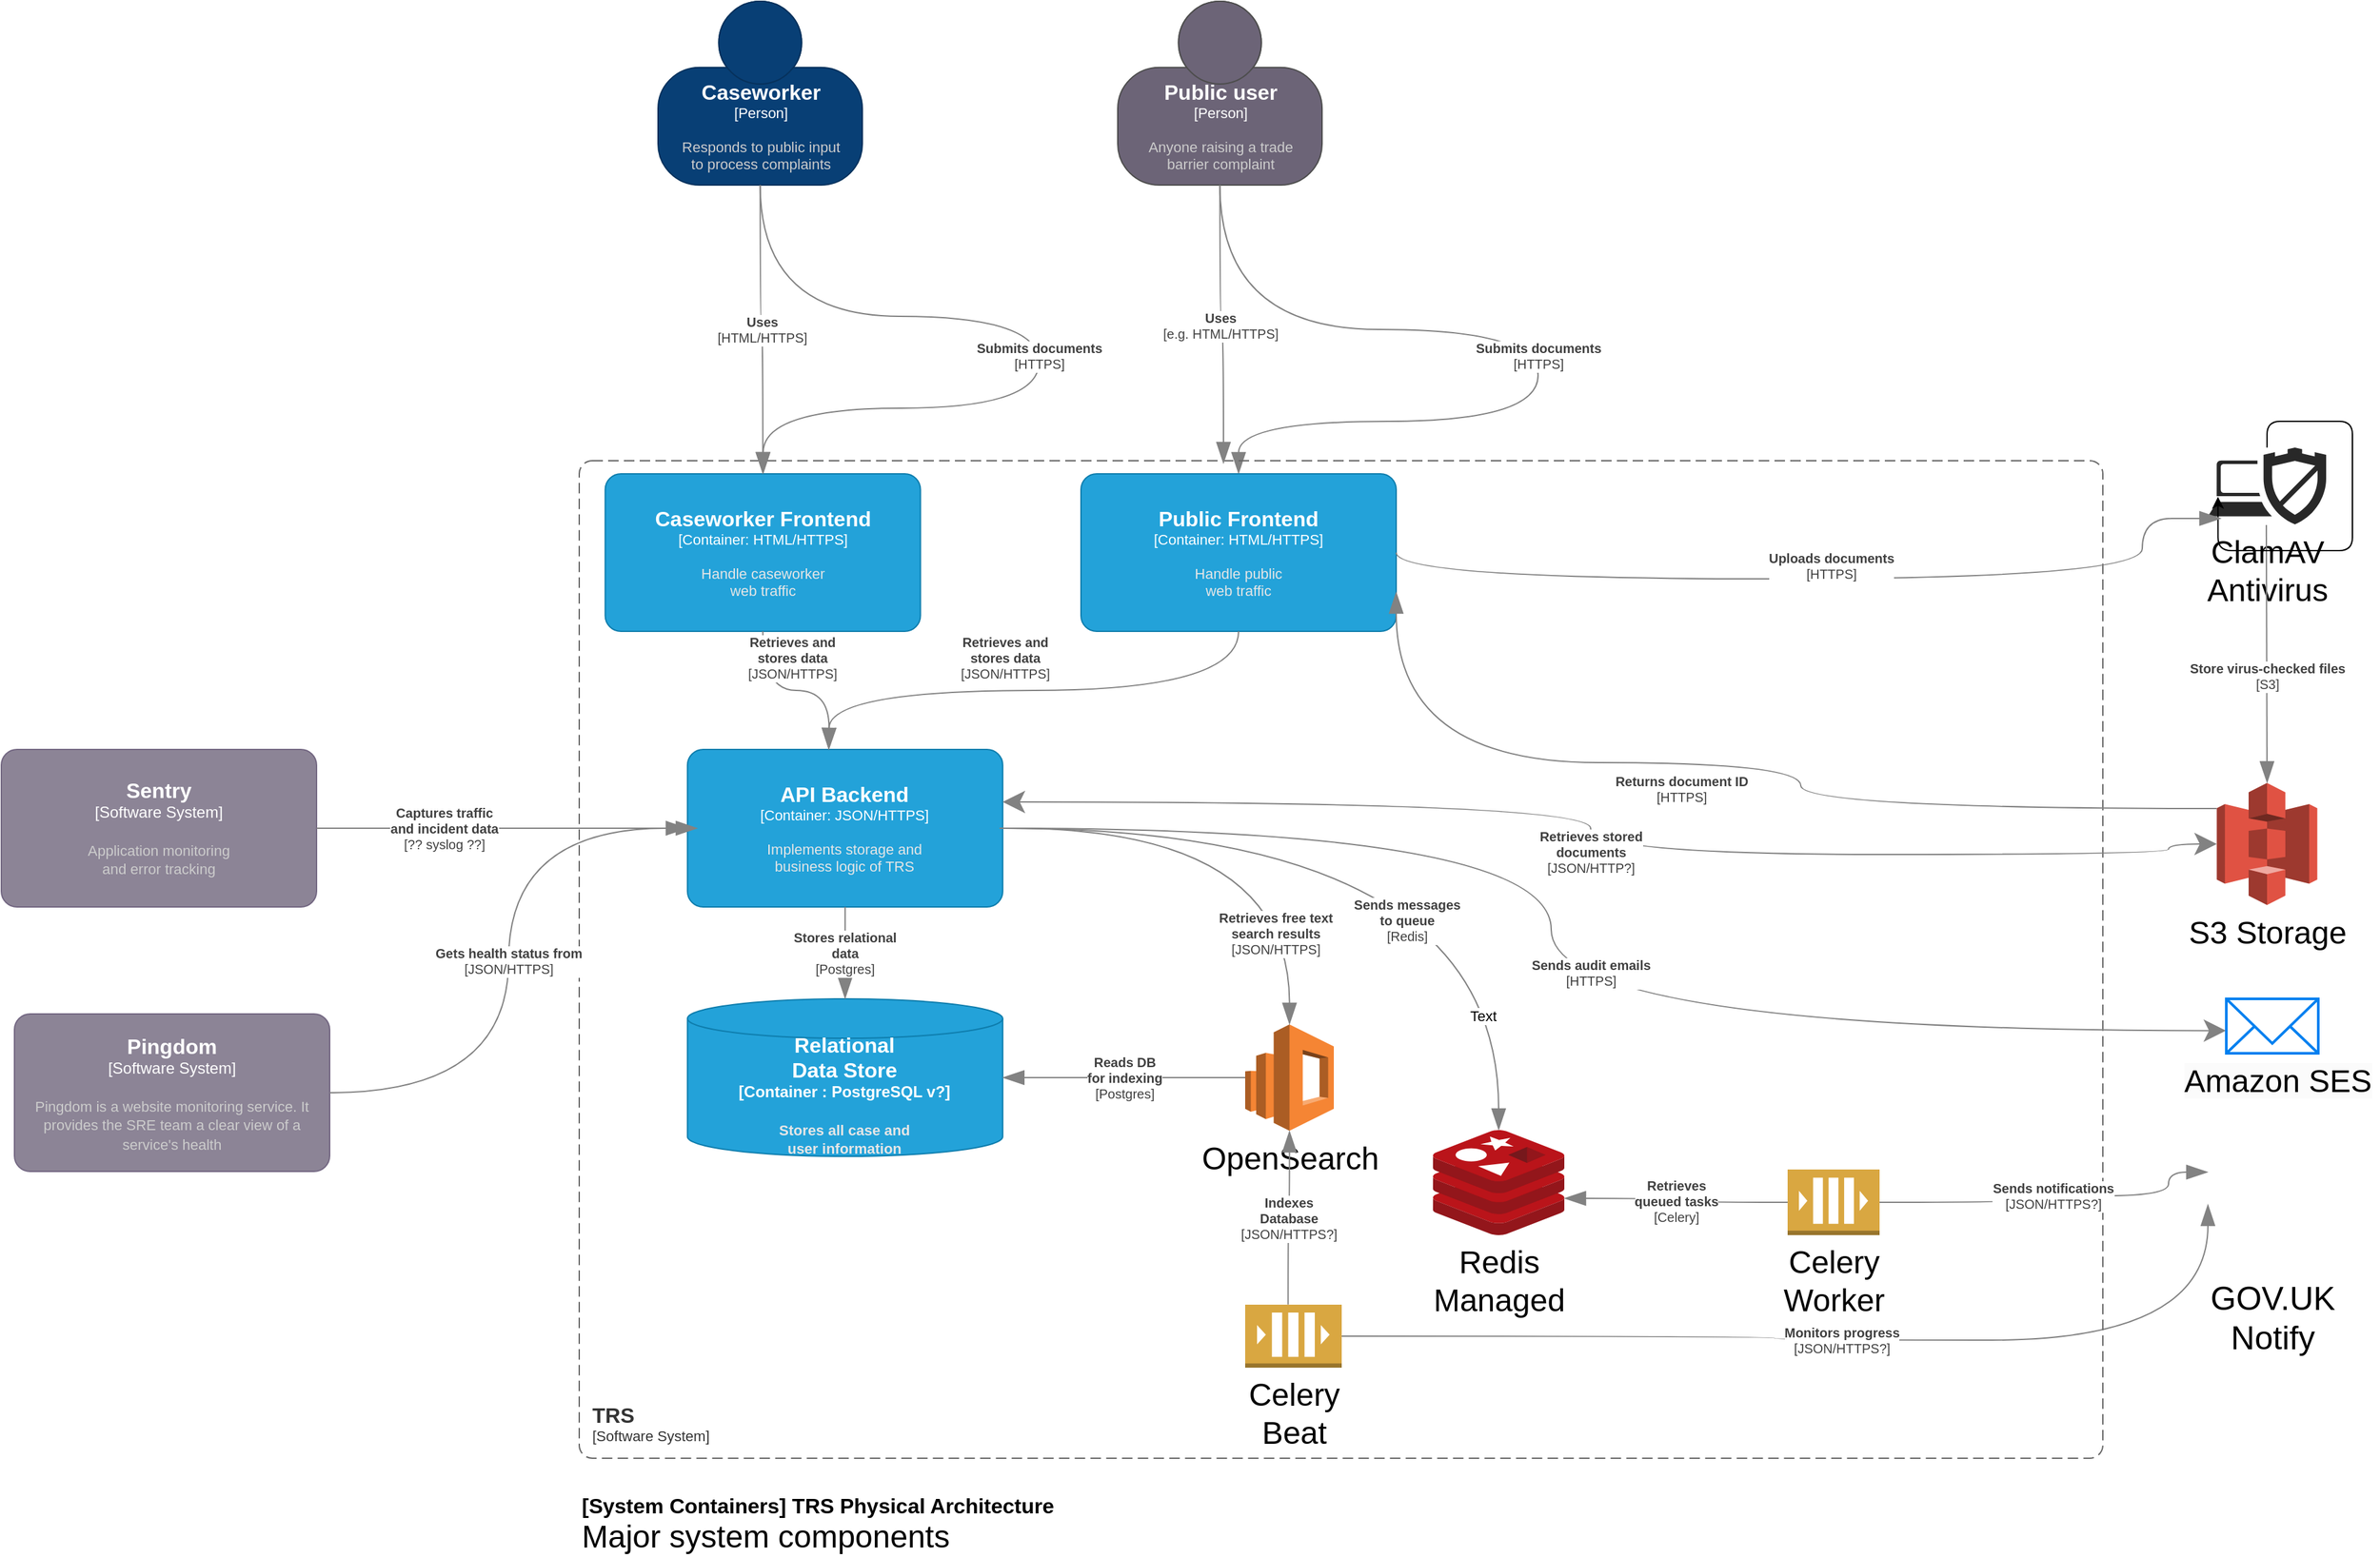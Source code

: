 <mxfile version="21.0.2" type="device" pages="3"><diagram id="QuaUjzdvnkkMHDpm0Zxj" name="Container"><mxGraphModel dx="3221" dy="74" grid="1" gridSize="10" guides="1" tooltips="1" connect="1" arrows="1" fold="1" page="1" pageScale="1" pageWidth="827" pageHeight="1169" math="0" shadow="0"><root><mxCell id="0"/><mxCell id="1" parent="0"/><object placeholders="1" c4Name="Caseworker" c4Type="Person" c4Description="Responds to public input&#10;to process complaints" label="&lt;font style=&quot;font-size: 16px&quot;&gt;&lt;b&gt;%c4Name%&lt;/b&gt;&lt;/font&gt;&lt;div&gt;[%c4Type%]&lt;/div&gt;&lt;br&gt;&lt;div&gt;&lt;font style=&quot;font-size: 11px&quot;&gt;&lt;font color=&quot;#cccccc&quot;&gt;%c4Description%&lt;/font&gt;&lt;/div&gt;" id="-xotb7e0mV0v1WOSMS7X-1"><mxCell style="html=1;fontSize=11;dashed=0;whitespace=wrap;fillColor=#083F75;strokeColor=#06315C;fontColor=#ffffff;shape=mxgraph.c4.person2;align=center;metaEdit=1;points=[[0.5,0,0],[1,0.5,0],[1,0.75,0],[0.75,1,0],[0.5,1,0],[0.25,1,0],[0,0.75,0],[0,0.5,0]];resizable=1;" parent="1" vertex="1"><mxGeometry x="140" y="1200" width="155.56" height="140" as="geometry"/></mxCell></object><object placeholders="1" c4Name="Public user" c4Type="Person" c4Description="Anyone raising a trade&#10;barrier complaint" label="&lt;font style=&quot;font-size: 16px&quot;&gt;&lt;b&gt;%c4Name%&lt;/b&gt;&lt;/font&gt;&lt;div&gt;[%c4Type%]&lt;/div&gt;&lt;br&gt;&lt;div&gt;&lt;font style=&quot;font-size: 11px&quot;&gt;&lt;font color=&quot;#cccccc&quot;&gt;%c4Description%&lt;/font&gt;&lt;/div&gt;" id="-xotb7e0mV0v1WOSMS7X-2"><mxCell style="html=1;fontSize=11;dashed=0;whitespace=wrap;fillColor=#6C6477;strokeColor=#4D4D4D;fontColor=#ffffff;shape=mxgraph.c4.person2;align=center;metaEdit=1;points=[[0.5,0,0],[1,0.5,0],[1,0.75,0],[0.75,1,0],[0.5,1,0],[0.25,1,0],[0,0.75,0],[0,0.5,0]];resizable=1;" parent="1" vertex="1"><mxGeometry x="490" y="1200" width="155.56" height="140" as="geometry"/></mxCell></object><mxCell id="-xotb7e0mV0v1WOSMS7X-3" value="&lt;font style=&quot;font-size: 25px;&quot;&gt;GOV.UK&lt;br&gt;Notify&lt;/font&gt;" style="shape=image;html=1;verticalAlign=top;verticalLabelPosition=bottom;labelBackgroundColor=#ffffff;imageAspect=0;aspect=fixed;image=https://cdn1.iconfinder.com/data/icons/ui-essential-17/32/UI_Essential_Outline_1_essential-app-ui-bell-notification-128.png" parent="1" vertex="1"><mxGeometry x="1320" y="2067.5" width="98" height="98" as="geometry"/></mxCell><object placeholders="1" c4Type="Relationship" c4Technology="JSON/HTTPS?" c4Description="Monitors progress" label="&lt;div style=&quot;text-align: left&quot;&gt;&lt;div style=&quot;text-align: center&quot;&gt;&lt;b&gt;%c4Description%&lt;/b&gt;&lt;/div&gt;&lt;div style=&quot;text-align: center&quot;&gt;[%c4Technology%]&lt;/div&gt;&lt;/div&gt;" id="-xotb7e0mV0v1WOSMS7X-6"><mxCell style="endArrow=blockThin;html=1;fontSize=10;fontColor=#404040;strokeWidth=1;endFill=1;strokeColor=#828282;elbow=vertical;metaEdit=1;endSize=14;startSize=14;jumpStyle=arc;jumpSize=16;edgeStyle=orthogonalEdgeStyle;exitX=1;exitY=0.5;exitDx=0;exitDy=0;exitPerimeter=0;entryX=0;entryY=0.5;entryDx=0;entryDy=0;curved=1;" parent="1" source="-xotb7e0mV0v1WOSMS7X-14" target="-xotb7e0mV0v1WOSMS7X-3" edge="1"><mxGeometry width="240" relative="1" as="geometry"><mxPoint x="-180" y="2076" as="sourcePoint"/><mxPoint x="530" y="2230" as="targetPoint"/><Array as="points"><mxPoint x="990" y="2217"/><mxPoint x="990" y="2220"/><mxPoint x="1320" y="2220"/></Array></mxGeometry></mxCell></object><object placeholders="1" c4Type="Relationship" c4Technology="HTTPS" c4Description="Submits documents" label="&lt;div style=&quot;text-align: left&quot;&gt;&lt;div style=&quot;text-align: center&quot;&gt;&lt;b&gt;%c4Description%&lt;/b&gt;&lt;/div&gt;&lt;div style=&quot;text-align: center&quot;&gt;[%c4Technology%]&lt;/div&gt;&lt;/div&gt;" id="-xotb7e0mV0v1WOSMS7X-7"><mxCell style="endArrow=blockThin;html=1;fontSize=10;fontColor=#404040;strokeWidth=1;endFill=1;strokeColor=#828282;elbow=vertical;metaEdit=1;endSize=14;startSize=14;jumpStyle=arc;jumpSize=16;rounded=0;edgeStyle=orthogonalEdgeStyle;curved=1;exitX=0.5;exitY=1;exitDx=0;exitDy=0;exitPerimeter=0;entryX=0.5;entryY=0;entryDx=0;entryDy=0;entryPerimeter=0;" parent="1" source="-xotb7e0mV0v1WOSMS7X-2" target="-xotb7e0mV0v1WOSMS7X-9" edge="1"><mxGeometry x="0.079" width="240" relative="1" as="geometry"><mxPoint x="579" y="1380" as="sourcePoint"/><mxPoint x="1150.0" y="1540" as="targetPoint"/><Array as="points"><mxPoint x="568" y="1450"/><mxPoint x="810" y="1450"/><mxPoint x="810" y="1520"/><mxPoint x="582" y="1520"/></Array><mxPoint as="offset"/></mxGeometry></mxCell></object><object placeholders="1" c4Type="Relationship" c4Technology="HTTPS" c4Description="Submits documents" label="&lt;div style=&quot;text-align: left&quot;&gt;&lt;div style=&quot;text-align: center&quot;&gt;&lt;b&gt;%c4Description%&lt;/b&gt;&lt;/div&gt;&lt;div style=&quot;text-align: center&quot;&gt;[%c4Technology%]&lt;/div&gt;&lt;/div&gt;" id="-xotb7e0mV0v1WOSMS7X-8"><mxCell style="endArrow=blockThin;html=1;fontSize=10;fontColor=#404040;strokeWidth=1;endFill=1;strokeColor=#828282;elbow=vertical;metaEdit=1;endSize=14;startSize=14;jumpStyle=arc;jumpSize=16;rounded=0;edgeStyle=orthogonalEdgeStyle;curved=1;exitX=0.5;exitY=1;exitDx=0;exitDy=0;exitPerimeter=0;" parent="1" source="-xotb7e0mV0v1WOSMS7X-1" edge="1"><mxGeometry x="0.066" width="240" relative="1" as="geometry"><mxPoint x="289" y="1500" as="sourcePoint"/><mxPoint x="220" y="1560" as="targetPoint"/><Array as="points"><mxPoint x="218" y="1440"/><mxPoint x="430" y="1440"/><mxPoint x="430" y="1510"/><mxPoint x="220" y="1510"/></Array><mxPoint as="offset"/></mxGeometry></mxCell></object><object placeholders="1" c4Name="Public Frontend" c4Type="Container" c4Technology="HTML/HTTPS" c4Description="Handle public&#10;web traffic" label="&lt;font style=&quot;font-size: 16px&quot;&gt;&lt;b&gt;%c4Name%&lt;/b&gt;&lt;/font&gt;&lt;div&gt;[%c4Type%: %c4Technology%]&lt;/div&gt;&lt;br&gt;&lt;div&gt;&lt;font style=&quot;font-size: 11px&quot;&gt;&lt;font color=&quot;#E6E6E6&quot;&gt;%c4Description%&lt;/font&gt;&lt;/div&gt;" id="-xotb7e0mV0v1WOSMS7X-9"><mxCell style="rounded=1;whiteSpace=wrap;html=1;fontSize=11;labelBackgroundColor=none;fillColor=#23A2D9;fontColor=#ffffff;align=center;arcSize=10;strokeColor=#0E7DAD;metaEdit=1;resizable=0;points=[[0.25,0,0],[0.5,0,0],[0.75,0,0],[1,0.25,0],[1,0.5,0],[1,0.75,0],[0.75,1,0],[0.5,1,0],[0.25,1,0],[0,0.75,0],[0,0.5,0],[0,0.25,0]];" parent="1" vertex="1"><mxGeometry x="462" y="1560" width="240" height="120" as="geometry"/></mxCell></object><object placeholders="1" c4Name="Caseworker Frontend" c4Type="Container" c4Technology="HTML/HTTPS" c4Description="Handle caseworker&#10;web traffic" label="&lt;font style=&quot;font-size: 16px&quot;&gt;&lt;b&gt;%c4Name%&lt;/b&gt;&lt;/font&gt;&lt;div&gt;[%c4Type%: %c4Technology%]&lt;/div&gt;&lt;br&gt;&lt;div&gt;&lt;font style=&quot;font-size: 11px&quot;&gt;&lt;font color=&quot;#E6E6E6&quot;&gt;%c4Description%&lt;/font&gt;&lt;/div&gt;" id="-xotb7e0mV0v1WOSMS7X-10"><mxCell style="rounded=1;whiteSpace=wrap;html=1;fontSize=11;labelBackgroundColor=none;fillColor=#23A2D9;fontColor=#ffffff;align=center;arcSize=10;strokeColor=#0E7DAD;metaEdit=1;resizable=0;points=[[0.25,0,0],[0.5,0,0],[0.75,0,0],[1,0.25,0],[1,0.5,0],[1,0.75,0],[0.75,1,0],[0.5,1,0],[0.25,1,0],[0,0.75,0],[0,0.5,0],[0,0.25,0]];" parent="1" vertex="1"><mxGeometry x="99.78" y="1560" width="240" height="120" as="geometry"/></mxCell></object><object placeholders="1" c4Name="API Backend" c4Type="Container" c4Technology="JSON/HTTPS" c4Description="Implements storage and&#10;business logic of TRS" label="&lt;font style=&quot;font-size: 16px&quot;&gt;&lt;b&gt;%c4Name%&lt;/b&gt;&lt;/font&gt;&lt;div&gt;[%c4Type%: %c4Technology%]&lt;/div&gt;&lt;br&gt;&lt;div&gt;&lt;font style=&quot;font-size: 11px&quot;&gt;&lt;font color=&quot;#E6E6E6&quot;&gt;%c4Description%&lt;/font&gt;&lt;/div&gt;" id="-xotb7e0mV0v1WOSMS7X-11"><mxCell style="rounded=1;whiteSpace=wrap;html=1;fontSize=11;labelBackgroundColor=none;fillColor=#23A2D9;fontColor=#ffffff;align=center;arcSize=10;strokeColor=#0E7DAD;metaEdit=1;resizable=0;points=[[0.25,0,0],[0.5,0,0],[0.75,0,0],[1,0.25,0],[1,0.5,0],[1,0.75,0],[0.75,1,0],[0.5,1,0],[0.25,1,0],[0,0.75,0],[0,0.5,0],[0,0.25,0]];" parent="1" vertex="1"><mxGeometry x="162.41" y="1770" width="240" height="120" as="geometry"/></mxCell></object><object placeholders="1" c4Type="Relational&#10;Data Store" c4Container="Container " c4Technology="PostgreSQL v?" c4Description="Stores all case and&#10;user information" label="&lt;font style=&quot;font-size: 16px&quot;&gt;&lt;b&gt;%c4Type%&lt;/font&gt;&lt;div&gt;[%c4Container%:&amp;nbsp;%c4Technology%]&lt;/div&gt;&lt;br&gt;&lt;div&gt;&lt;font style=&quot;font-size: 11px&quot;&gt;&lt;font color=&quot;#E6E6E6&quot;&gt;%c4Description%&lt;/font&gt;&lt;/div&gt;" id="-xotb7e0mV0v1WOSMS7X-12"><mxCell style="shape=cylinder3;size=15;whiteSpace=wrap;html=1;boundedLbl=1;rounded=0;labelBackgroundColor=none;fillColor=#23A2D9;fontSize=12;fontColor=#ffffff;align=center;strokeColor=#0E7DAD;metaEdit=1;points=[[0.5,0,0],[1,0.25,0],[1,0.5,0],[1,0.75,0],[0.5,1,0],[0,0.75,0],[0,0.5,0],[0,0.25,0]];resizable=0;" parent="1" vertex="1"><mxGeometry x="162.41" y="1960" width="240" height="120" as="geometry"/></mxCell></object><object placeholders="1" c4Name="TRS" c4Type="SystemScopeBoundary" c4Application="Software System" label="&lt;font style=&quot;font-size: 16px&quot;&gt;&lt;b&gt;&lt;div style=&quot;text-align: left&quot;&gt;%c4Name%&lt;/div&gt;&lt;/b&gt;&lt;/font&gt;&lt;div style=&quot;text-align: left&quot;&gt;[%c4Application%]&lt;/div&gt;" id="-xotb7e0mV0v1WOSMS7X-13"><mxCell style="rounded=1;fontSize=11;whiteSpace=wrap;html=1;dashed=1;arcSize=20;fillColor=none;strokeColor=#666666;fontColor=#333333;labelBackgroundColor=none;align=left;verticalAlign=bottom;labelBorderColor=none;spacingTop=0;spacing=10;dashPattern=8 4;metaEdit=1;rotatable=0;perimeter=rectanglePerimeter;noLabel=0;labelPadding=0;allowArrows=0;connectable=0;expand=0;recursiveResize=0;editable=1;pointerEvents=0;absoluteArcSize=1;points=[[0.25,0,0],[0.5,0,0],[0.75,0,0],[1,0.25,0],[1,0.5,0],[1,0.75,0],[0.75,1,0],[0.5,1,0],[0.25,1,0],[0,0.75,0],[0,0.5,0],[0,0.25,0]];" parent="1" vertex="1"><mxGeometry x="80" y="1550" width="1160" height="760" as="geometry"/></mxCell></object><mxCell id="-xotb7e0mV0v1WOSMS7X-14" value="Celery&lt;br&gt;Beat" style="outlineConnect=0;dashed=0;verticalLabelPosition=bottom;verticalAlign=top;align=center;html=1;shape=mxgraph.aws3.queue;fillColor=#D9A741;gradientColor=none;fontSize=24;" parent="-xotb7e0mV0v1WOSMS7X-13" vertex="1"><mxGeometry x="507" y="643" width="73.5" height="48" as="geometry"/></mxCell><mxCell id="-xotb7e0mV0v1WOSMS7X-15" value="Celery&lt;br&gt;Worker" style="outlineConnect=0;dashed=0;verticalLabelPosition=bottom;verticalAlign=top;align=center;html=1;shape=mxgraph.aws3.queue;fillColor=#D9A741;gradientColor=none;fontSize=24;" parent="-xotb7e0mV0v1WOSMS7X-13" vertex="1"><mxGeometry x="920" y="540" width="70" height="50" as="geometry"/></mxCell><mxCell id="-xotb7e0mV0v1WOSMS7X-4" value="&lt;font style=&quot;font-size: 24px;&quot;&gt;Redis&lt;br&gt;Managed&lt;/font&gt;" style="sketch=0;aspect=fixed;html=1;points=[];align=center;image;fontSize=12;image=img/lib/mscae/Cache_Redis_Product.svg;" parent="-xotb7e0mV0v1WOSMS7X-13" vertex="1"><mxGeometry x="650" y="510" width="100" height="80" as="geometry"/></mxCell><object placeholders="1" c4Type="Relationship" c4Technology="Celery" c4Description="Retrieves&#10;queued tasks" label="&lt;div style=&quot;text-align: left&quot;&gt;&lt;div style=&quot;text-align: center&quot;&gt;&lt;b&gt;%c4Description%&lt;/b&gt;&lt;/div&gt;&lt;div style=&quot;text-align: center&quot;&gt;[%c4Technology%]&lt;/div&gt;&lt;/div&gt;" id="-xotb7e0mV0v1WOSMS7X-34"><mxCell style="endArrow=blockThin;html=1;fontSize=10;fontColor=#404040;strokeWidth=1;endFill=1;strokeColor=#828282;elbow=vertical;metaEdit=1;endSize=14;startSize=14;jumpStyle=arc;jumpSize=16;edgeStyle=orthogonalEdgeStyle;exitX=0;exitY=0.5;exitDx=0;exitDy=0;exitPerimeter=0;entryX=1;entryY=0.65;entryDx=0;entryDy=0;entryPerimeter=0;horizontal=1;curved=1;" parent="-xotb7e0mV0v1WOSMS7X-13" source="-xotb7e0mV0v1WOSMS7X-15" target="-xotb7e0mV0v1WOSMS7X-4" edge="1"><mxGeometry width="240" relative="1" as="geometry"><mxPoint x="-294.5" y="330" as="sourcePoint"/><mxPoint x="-534.5" y="330" as="targetPoint"/></mxGeometry></mxCell></object><mxCell id="-xotb7e0mV0v1WOSMS7X-5" value="OpenSearch" style="outlineConnect=0;dashed=0;verticalLabelPosition=bottom;verticalAlign=top;align=center;html=1;shape=mxgraph.aws3.elasticsearch_service;fillColor=#F58534;gradientColor=none;fontSize=24;" parent="-xotb7e0mV0v1WOSMS7X-13" vertex="1"><mxGeometry x="507" y="429.5" width="67.5" height="81" as="geometry"/></mxCell><object placeholders="1" c4Type="Relationship" c4Technology="JSON/HTTPS?" c4Description="Indexes&#10;Database" label="&lt;div style=&quot;text-align: left&quot;&gt;&lt;div style=&quot;text-align: center&quot;&gt;&lt;b&gt;%c4Description%&lt;/b&gt;&lt;/div&gt;&lt;div style=&quot;text-align: center&quot;&gt;[%c4Technology%]&lt;/div&gt;&lt;/div&gt;" id="-xotb7e0mV0v1WOSMS7X-31"><mxCell style="endArrow=blockThin;html=1;fontSize=10;fontColor=#404040;strokeWidth=1;endFill=1;strokeColor=#828282;elbow=vertical;metaEdit=1;endSize=14;startSize=14;jumpStyle=arc;jumpSize=16;rounded=0;edgeStyle=orthogonalEdgeStyle;curved=1;exitX=0.445;exitY=-0.002;exitDx=0;exitDy=0;exitPerimeter=0;" parent="-xotb7e0mV0v1WOSMS7X-13" source="-xotb7e0mV0v1WOSMS7X-14" target="-xotb7e0mV0v1WOSMS7X-5" edge="1"><mxGeometry width="240" relative="1" as="geometry"><mxPoint x="340.5" y="420" as="sourcePoint"/><mxPoint x="580.5" y="420" as="targetPoint"/></mxGeometry></mxCell></object><object placeholders="1" c4Type="Relationship" c4Technology="JSON/HTTPS" c4Description="Retrieves free text&#10;search results" label="&lt;div style=&quot;text-align: left&quot;&gt;&lt;div style=&quot;text-align: center&quot;&gt;&lt;b&gt;%c4Description%&lt;/b&gt;&lt;/div&gt;&lt;div style=&quot;text-align: center&quot;&gt;[%c4Technology%]&lt;/div&gt;&lt;/div&gt;" id="fyu_GWmCLmGN-SClUr97-1"><mxCell style="endArrow=blockThin;html=1;fontSize=10;fontColor=#404040;strokeWidth=1;endFill=1;strokeColor=#828282;elbow=vertical;metaEdit=1;endSize=14;startSize=14;jumpStyle=arc;jumpSize=16;rounded=0;edgeStyle=orthogonalEdgeStyle;curved=1;entryX=0.5;entryY=0;entryDx=0;entryDy=0;entryPerimeter=0;" parent="-xotb7e0mV0v1WOSMS7X-13" target="-xotb7e0mV0v1WOSMS7X-5" edge="1"><mxGeometry x="0.614" y="-11" width="240" relative="1" as="geometry"><mxPoint x="330" y="280" as="sourcePoint"/><mxPoint x="560" y="340" as="targetPoint"/><mxPoint as="offset"/></mxGeometry></mxCell></object><object placeholders="1" c4Type="Relationship" c4Technology="HTTPS" c4Description="Sends audit emails" label="&lt;div style=&quot;text-align: left&quot;&gt;&lt;div style=&quot;text-align: center&quot;&gt;&lt;b&gt;%c4Description%&lt;/b&gt;&lt;/div&gt;&lt;div style=&quot;text-align: center&quot;&gt;[%c4Technology%]&lt;/div&gt;&lt;/div&gt;" id="B__elyEHwFDM89ZLigaz-11"><mxCell style="endArrow=classic;html=1;fontSize=10;fontColor=#404040;strokeWidth=1;endFill=1;strokeColor=#828282;elbow=vertical;metaEdit=1;endSize=14;startSize=14;jumpStyle=arc;jumpSize=16;edgeStyle=orthogonalEdgeStyle;curved=1;startArrow=none;startFill=0;entryX=-0.003;entryY=0.584;entryDx=0;entryDy=0;entryPerimeter=0;" parent="-xotb7e0mV0v1WOSMS7X-13" target="B__elyEHwFDM89ZLigaz-9" edge="1"><mxGeometry x="-0.026" y="30" width="240" relative="1" as="geometry"><mxPoint x="320" y="280" as="sourcePoint"/><mxPoint x="1245" y="312" as="targetPoint"/><Array as="points"><mxPoint x="740" y="280"/><mxPoint x="740" y="434"/></Array><mxPoint as="offset"/></mxGeometry></mxCell></object><object placeholders="1" c4Type="Relationship" c4Technology="e.g. HTML/HTTPS" c4Description="Uses" label="&lt;div style=&quot;text-align: left&quot;&gt;&lt;div style=&quot;text-align: center&quot;&gt;&lt;b&gt;%c4Description%&lt;/b&gt;&lt;/div&gt;&lt;div style=&quot;text-align: center&quot;&gt;[%c4Technology%]&lt;/div&gt;&lt;/div&gt;" id="-xotb7e0mV0v1WOSMS7X-16"><mxCell style="endArrow=blockThin;html=1;fontSize=10;fontColor=#404040;strokeWidth=1;endFill=1;strokeColor=#828282;elbow=vertical;metaEdit=1;endSize=14;startSize=14;jumpStyle=arc;jumpSize=16;rounded=0;edgeStyle=orthogonalEdgeStyle;curved=1;entryX=0.452;entryY=-0.065;entryDx=0;entryDy=0;entryPerimeter=0;exitX=0.5;exitY=1;exitDx=0;exitDy=0;exitPerimeter=0;" parent="1" source="-xotb7e0mV0v1WOSMS7X-2" target="-xotb7e0mV0v1WOSMS7X-9" edge="1"><mxGeometry x="-0.004" width="240" relative="1" as="geometry"><mxPoint x="280" y="1350" as="sourcePoint"/><mxPoint x="170" y="1780" as="targetPoint"/><mxPoint as="offset"/></mxGeometry></mxCell></object><mxCell id="-xotb7e0mV0v1WOSMS7X-17" value="&lt;font style=&quot;font-size: 24px;&quot;&gt;ClamAV&lt;br&gt;Antivirus&lt;/font&gt;" style="verticalLabelPosition=bottom;sketch=0;html=1;fillColor=#282828;strokeColor=none;verticalAlign=top;pointerEvents=1;align=center;shape=mxgraph.cisco_safe.security_icons.antivirus;" parent="1" vertex="1"><mxGeometry x="1320" y="1540" width="90" height="58.5" as="geometry"/></mxCell><mxCell id="-xotb7e0mV0v1WOSMS7X-18" value="&lt;font style=&quot;font-size: 24px;&quot;&gt;S3 Storage&lt;/font&gt;" style="outlineConnect=0;dashed=0;verticalLabelPosition=bottom;verticalAlign=top;align=center;html=1;shape=mxgraph.aws3.s3;fillColor=#E05243;gradientColor=none;" parent="1" vertex="1"><mxGeometry x="1326.75" y="1795.5" width="76.5" height="93" as="geometry"/></mxCell><object placeholders="1" c4Type="Relationship" c4Technology="S3" c4Description="Store virus-checked files" label="&lt;div style=&quot;text-align: left&quot;&gt;&lt;div style=&quot;text-align: center&quot;&gt;&lt;b&gt;%c4Description%&lt;/b&gt;&lt;/div&gt;&lt;div style=&quot;text-align: center&quot;&gt;[%c4Technology%]&lt;/div&gt;&lt;/div&gt;" id="-xotb7e0mV0v1WOSMS7X-23"><mxCell style="endArrow=blockThin;html=1;fontSize=10;fontColor=#404040;strokeWidth=1;endFill=1;strokeColor=#828282;elbow=vertical;metaEdit=1;endSize=14;startSize=14;jumpStyle=arc;jumpSize=16;rounded=0;edgeStyle=orthogonalEdgeStyle;exitX=0.494;exitY=1.008;exitDx=0;exitDy=0;exitPerimeter=0;" parent="1" source="-xotb7e0mV0v1WOSMS7X-17" target="-xotb7e0mV0v1WOSMS7X-18" edge="1"><mxGeometry x="0.177" width="240" relative="1" as="geometry"><mxPoint x="1040" y="2038.5" as="sourcePoint"/><mxPoint x="960" y="2024.5" as="targetPoint"/><mxPoint as="offset"/></mxGeometry></mxCell></object><object placeholders="1" c4Type="Relationship" c4Technology="JSON/HTTP?" c4Description="Retrieves stored&#10;documents" label="&lt;div style=&quot;text-align: left&quot;&gt;&lt;div style=&quot;text-align: center&quot;&gt;&lt;b&gt;%c4Description%&lt;/b&gt;&lt;/div&gt;&lt;div style=&quot;text-align: center&quot;&gt;[%c4Technology%]&lt;/div&gt;&lt;/div&gt;" id="-xotb7e0mV0v1WOSMS7X-24"><mxCell style="endArrow=classic;html=1;fontSize=10;fontColor=#404040;strokeWidth=1;endFill=1;strokeColor=#828282;elbow=vertical;metaEdit=1;endSize=14;startSize=14;jumpStyle=arc;jumpSize=16;edgeStyle=orthogonalEdgeStyle;curved=1;startArrow=classic;startFill=1;" parent="1" source="-xotb7e0mV0v1WOSMS7X-11" target="-xotb7e0mV0v1WOSMS7X-18" edge="1"><mxGeometry width="240" relative="1" as="geometry"><mxPoint x="680" y="1790" as="sourcePoint"/><mxPoint x="1290" y="1850" as="targetPoint"/><Array as="points"><mxPoint x="850" y="1810"/><mxPoint x="850" y="1850"/><mxPoint x="1290" y="1850"/><mxPoint x="1290" y="1842"/></Array></mxGeometry></mxCell></object><object placeholders="1" c4Type="Relationship" c4Technology="Postgres" c4Description="Stores relational&#10;data" label="&lt;div style=&quot;text-align: left&quot;&gt;&lt;div style=&quot;text-align: center&quot;&gt;&lt;b&gt;%c4Description%&lt;/b&gt;&lt;/div&gt;&lt;div style=&quot;text-align: center&quot;&gt;[%c4Technology%]&lt;/div&gt;&lt;/div&gt;" id="-xotb7e0mV0v1WOSMS7X-25"><mxCell style="endArrow=blockThin;html=1;fontSize=10;fontColor=#404040;strokeWidth=1;endFill=1;strokeColor=#828282;elbow=vertical;metaEdit=1;endSize=14;startSize=14;jumpStyle=arc;jumpSize=16;rounded=0;edgeStyle=orthogonalEdgeStyle;exitX=0.5;exitY=1;exitDx=0;exitDy=0;exitPerimeter=0;entryX=0.5;entryY=0;entryDx=0;entryDy=0;entryPerimeter=0;" parent="1" source="-xotb7e0mV0v1WOSMS7X-11" target="-xotb7e0mV0v1WOSMS7X-12" edge="1"><mxGeometry width="240" relative="1" as="geometry"><mxPoint x="140" y="1930" as="sourcePoint"/><mxPoint x="380" y="1930" as="targetPoint"/></mxGeometry></mxCell></object><object placeholders="1" c4Type="Relationship" c4Technology="JSON/HTTPS" c4Description="Retrieves and&#10;stores data" label="&lt;div style=&quot;text-align: left&quot;&gt;&lt;div style=&quot;text-align: center&quot;&gt;&lt;b&gt;%c4Description%&lt;/b&gt;&lt;/div&gt;&lt;div style=&quot;text-align: center&quot;&gt;[%c4Technology%]&lt;/div&gt;&lt;/div&gt;" id="-xotb7e0mV0v1WOSMS7X-26"><mxCell style="endArrow=blockThin;html=1;fontSize=10;fontColor=#404040;strokeWidth=1;endFill=1;strokeColor=#828282;elbow=vertical;metaEdit=1;endSize=14;startSize=14;jumpStyle=arc;jumpSize=16;edgeStyle=orthogonalEdgeStyle;exitX=0.5;exitY=1;exitDx=0;exitDy=0;exitPerimeter=0;curved=1;" parent="1" source="-xotb7e0mV0v1WOSMS7X-10" edge="1"><mxGeometry x="-0.049" y="25" width="240" relative="1" as="geometry"><mxPoint x="80" y="1720" as="sourcePoint"/><mxPoint x="270" y="1770" as="targetPoint"/><mxPoint as="offset"/></mxGeometry></mxCell></object><object placeholders="1" c4Type="Relationship" c4Technology="JSON/HTTPS" c4Description="Retrieves and&#10;stores data" label="&lt;div style=&quot;text-align: left&quot;&gt;&lt;div style=&quot;text-align: center&quot;&gt;&lt;b&gt;%c4Description%&lt;/b&gt;&lt;/div&gt;&lt;div style=&quot;text-align: center&quot;&gt;[%c4Technology%]&lt;/div&gt;&lt;/div&gt;" id="-xotb7e0mV0v1WOSMS7X-27"><mxCell style="endArrow=blockThin;html=1;fontSize=10;fontColor=#404040;strokeWidth=1;endFill=1;strokeColor=#828282;elbow=vertical;metaEdit=1;endSize=14;startSize=14;jumpStyle=arc;jumpSize=16;edgeStyle=orthogonalEdgeStyle;curved=1;exitX=0.5;exitY=1;exitDx=0;exitDy=0;exitPerimeter=0;" parent="1" source="-xotb7e0mV0v1WOSMS7X-9" edge="1"><mxGeometry x="0.114" y="-25" width="240" relative="1" as="geometry"><mxPoint x="510" y="1720" as="sourcePoint"/><mxPoint x="270" y="1770" as="targetPoint"/><mxPoint as="offset"/></mxGeometry></mxCell></object><object placeholders="1" c4Type="Relationship" c4Technology="Redis" c4Description="Sends messages&#10;to queue" label="&lt;div style=&quot;text-align: left&quot;&gt;&lt;div style=&quot;text-align: center&quot;&gt;&lt;b&gt;%c4Description%&lt;/b&gt;&lt;/div&gt;&lt;div style=&quot;text-align: center&quot;&gt;[%c4Technology%]&lt;/div&gt;&lt;/div&gt;" id="-xotb7e0mV0v1WOSMS7X-28"><mxCell style="endArrow=blockThin;html=1;fontSize=10;fontColor=#404040;strokeWidth=1;endFill=1;strokeColor=#828282;elbow=vertical;metaEdit=1;endSize=14;startSize=14;jumpStyle=arc;jumpSize=16;rounded=0;edgeStyle=orthogonalEdgeStyle;curved=1;exitX=1;exitY=0.5;exitDx=0;exitDy=0;exitPerimeter=0;" parent="1" source="-xotb7e0mV0v1WOSMS7X-11" target="-xotb7e0mV0v1WOSMS7X-4" edge="1"><mxGeometry x="0.473" y="-70" width="240" relative="1" as="geometry"><mxPoint x="153.41" y="1830" as="sourcePoint"/><mxPoint x="6" y="1960" as="targetPoint"/><mxPoint as="offset"/></mxGeometry></mxCell></object><mxCell id="U6QGMJX-pdv9H7kl_mhe-8" value="Text" style="edgeLabel;html=1;align=center;verticalAlign=middle;resizable=0;points=[];" parent="-xotb7e0mV0v1WOSMS7X-28" vertex="1" connectable="0"><mxGeometry x="0.714" y="-12" relative="1" as="geometry"><mxPoint as="offset"/></mxGeometry></mxCell><object placeholders="1" c4Type="Relationship" c4Technology="JSON/HTTPS?" c4Description="Sends notifications" label="&lt;div style=&quot;text-align: left&quot;&gt;&lt;div style=&quot;text-align: center&quot;&gt;&lt;b&gt;%c4Description%&lt;/b&gt;&lt;/div&gt;&lt;div style=&quot;text-align: center&quot;&gt;[%c4Technology%]&lt;/div&gt;&lt;/div&gt;" id="-xotb7e0mV0v1WOSMS7X-29"><mxCell style="endArrow=blockThin;html=1;fontSize=10;fontColor=#404040;strokeWidth=1;endFill=1;strokeColor=#828282;elbow=vertical;metaEdit=1;endSize=14;startSize=14;jumpStyle=arc;jumpSize=16;edgeStyle=orthogonalEdgeStyle;exitX=1;exitY=0.5;exitDx=0;exitDy=0;exitPerimeter=0;curved=1;entryX=0;entryY=0.25;entryDx=0;entryDy=0;" parent="1" source="-xotb7e0mV0v1WOSMS7X-15" target="-xotb7e0mV0v1WOSMS7X-3" edge="1"><mxGeometry x="-0.001" width="240" relative="1" as="geometry"><mxPoint x="260" y="2230" as="sourcePoint"/><mxPoint x="1320" y="2060" as="targetPoint"/><Array as="points"><mxPoint x="1195" y="2115"/><mxPoint x="1195" y="2110"/><mxPoint x="1290" y="2110"/><mxPoint x="1290" y="2092"/></Array><mxPoint as="offset"/></mxGeometry></mxCell></object><object placeholders="1" c4Type="Relationship" c4Technology="Postgres" c4Description="Reads DB&#10;for indexing" label="&lt;div style=&quot;text-align: left&quot;&gt;&lt;div style=&quot;text-align: center&quot;&gt;&lt;b&gt;%c4Description%&lt;/b&gt;&lt;/div&gt;&lt;div style=&quot;text-align: center&quot;&gt;[%c4Technology%]&lt;/div&gt;&lt;/div&gt;" id="-xotb7e0mV0v1WOSMS7X-30"><mxCell style="endArrow=blockThin;html=1;fontSize=10;fontColor=#404040;strokeWidth=1;endFill=1;strokeColor=#828282;elbow=vertical;metaEdit=1;endSize=14;startSize=14;jumpStyle=arc;jumpSize=16;rounded=0;edgeStyle=orthogonalEdgeStyle;curved=1;entryX=1;entryY=0.5;entryDx=0;entryDy=0;entryPerimeter=0;exitX=0;exitY=0.5;exitDx=0;exitDy=0;exitPerimeter=0;" parent="1" source="-xotb7e0mV0v1WOSMS7X-5" target="-xotb7e0mV0v1WOSMS7X-12" edge="1"><mxGeometry width="240" relative="1" as="geometry"><mxPoint x="590" y="1940" as="sourcePoint"/><mxPoint x="390" y="2120" as="targetPoint"/></mxGeometry></mxCell></object><mxCell id="-xotb7e0mV0v1WOSMS7X-32" style="edgeStyle=orthogonalEdgeStyle;rounded=1;orthogonalLoop=1;jettySize=auto;html=1;entryX=0.085;entryY=0.641;entryDx=0;entryDy=0;entryPerimeter=0;fontSize=24;" parent="1" source="-xotb7e0mV0v1WOSMS7X-17" target="-xotb7e0mV0v1WOSMS7X-17" edge="1"><mxGeometry relative="1" as="geometry"/></mxCell><object placeholders="1" c4Type="Relationship" c4Technology="HTML/HTTPS" c4Description="Uses" label="&lt;div style=&quot;text-align: left&quot;&gt;&lt;div style=&quot;text-align: center&quot;&gt;&lt;b&gt;%c4Description%&lt;/b&gt;&lt;/div&gt;&lt;div style=&quot;text-align: center&quot;&gt;[%c4Technology%]&lt;/div&gt;&lt;/div&gt;" id="-xotb7e0mV0v1WOSMS7X-33"><mxCell style="endArrow=blockThin;html=1;fontSize=10;fontColor=#404040;strokeWidth=1;endFill=1;strokeColor=#828282;elbow=vertical;metaEdit=1;endSize=14;startSize=14;jumpStyle=arc;jumpSize=16;edgeStyle=orthogonalEdgeStyle;entryX=0.5;entryY=0;entryDx=0;entryDy=0;entryPerimeter=0;exitX=0.5;exitY=1;exitDx=0;exitDy=0;exitPerimeter=0;curved=1;" parent="1" source="-xotb7e0mV0v1WOSMS7X-1" target="-xotb7e0mV0v1WOSMS7X-10" edge="1"><mxGeometry width="240" relative="1" as="geometry"><mxPoint x="100" y="1430" as="sourcePoint"/><mxPoint x="221.78" y="1540" as="targetPoint"/><mxPoint as="offset"/></mxGeometry></mxCell></object><object placeholders="1" c4Name="[System Containers] TRS Physical Architecture" c4Type="ContainerScopeBoundary" c4Description="Major system components" label="&lt;font style=&quot;font-size: 16px&quot;&gt;&lt;b&gt;&lt;div style=&quot;text-align: left&quot;&gt;%c4Name%&lt;/div&gt;&lt;/b&gt;&lt;/font&gt;&lt;div style=&quot;text-align: left&quot;&gt;%c4Description%&lt;/div&gt;" id="-xotb7e0mV0v1WOSMS7X-35"><mxCell style="text;html=1;strokeColor=none;fillColor=none;align=left;verticalAlign=top;whiteSpace=wrap;rounded=0;metaEdit=1;allowArrows=0;resizable=1;rotatable=0;connectable=0;recursiveResize=0;expand=0;pointerEvents=0;points=[[0.25,0,0],[0.5,0,0],[0.75,0,0],[1,0.25,0],[1,0.5,0],[1,0.75,0],[0.75,1,0],[0.5,1,0],[0.25,1,0],[0,0.75,0],[0,0.5,0],[0,0.25,0]];fontSize=24;" parent="1" vertex="1"><mxGeometry x="80" y="2330" width="440" height="40" as="geometry"/></mxCell></object><object placeholders="1" c4Name="Pingdom" c4Type="Software System" c4Description="Pingdom is a website monitoring service. It provides the SRE team a clear view of a service's health" label="&lt;font style=&quot;font-size: 16px&quot;&gt;&lt;b&gt;%c4Name%&lt;/b&gt;&lt;/font&gt;&lt;div&gt;[%c4Type%]&lt;/div&gt;&lt;br&gt;&lt;div&gt;&lt;font style=&quot;font-size: 11px&quot;&gt;&lt;font color=&quot;#cccccc&quot;&gt;%c4Description%&lt;/font&gt;&lt;/div&gt;" id="U6QGMJX-pdv9H7kl_mhe-10"><mxCell style="rounded=1;whiteSpace=wrap;html=1;labelBackgroundColor=none;fillColor=#8C8496;fontColor=#ffffff;align=center;arcSize=10;strokeColor=#736782;metaEdit=1;resizable=1;points=[[0.25,0,0],[0.5,0,0],[0.75,0,0],[1,0.25,0],[1,0.5,0],[1,0.75,0],[0.75,1,0],[0.5,1,0],[0.25,1,0],[0,0.75,0],[0,0.5,0],[0,0.25,0]];" parent="1" vertex="1"><mxGeometry x="-350" y="1971.5" width="240" height="120" as="geometry"/></mxCell></object><object placeholders="1" c4Type="Relationship" c4Technology="JSON/HTTPS" c4Description="Gets health status from" label="&lt;div style=&quot;text-align: left&quot;&gt;&lt;div style=&quot;text-align: center&quot;&gt;&lt;b&gt;%c4Description%&lt;/b&gt;&lt;/div&gt;&lt;div style=&quot;text-align: center&quot;&gt;[%c4Technology%]&lt;/div&gt;&lt;/div&gt;" id="U6QGMJX-pdv9H7kl_mhe-11"><mxCell style="endArrow=blockThin;html=1;fontSize=10;fontColor=#404040;strokeWidth=1;endFill=1;strokeColor=#828282;elbow=vertical;metaEdit=1;endSize=14;startSize=14;jumpStyle=arc;jumpSize=16;edgeStyle=orthogonalEdgeStyle;curved=1;exitX=1;exitY=0.5;exitDx=0;exitDy=0;exitPerimeter=0;entryX=0;entryY=0.5;entryDx=0;entryDy=0;entryPerimeter=0;" parent="1" source="U6QGMJX-pdv9H7kl_mhe-10" target="-xotb7e0mV0v1WOSMS7X-11" edge="1"><mxGeometry width="240" relative="1" as="geometry"><mxPoint x="-858" y="1632" as="sourcePoint"/><mxPoint x="-101" y="1860" as="targetPoint"/></mxGeometry></mxCell></object><object placeholders="1" c4Name="Sentry" c4Type="Software System" c4Description="Application monitoring&#10;and error tracking" label="&lt;font style=&quot;font-size: 16px&quot;&gt;&lt;b&gt;%c4Name%&lt;/b&gt;&lt;/font&gt;&lt;div&gt;[%c4Type%]&lt;/div&gt;&lt;br&gt;&lt;div&gt;&lt;font style=&quot;font-size: 11px&quot;&gt;&lt;font color=&quot;#cccccc&quot;&gt;%c4Description%&lt;/font&gt;&lt;/div&gt;" id="U6QGMJX-pdv9H7kl_mhe-12"><mxCell style="rounded=1;whiteSpace=wrap;html=1;labelBackgroundColor=none;fillColor=#8C8496;fontColor=#ffffff;align=center;arcSize=10;strokeColor=#736782;metaEdit=1;resizable=1;points=[[0.25,0,0],[0.5,0,0],[0.75,0,0],[1,0.25,0],[1,0.5,0],[1,0.75,0],[0.75,1,0],[0.5,1,0],[0.25,1,0],[0,0.75,0],[0,0.5,0],[0,0.25,0]];" parent="1" vertex="1"><mxGeometry x="-360" y="1770" width="240" height="120" as="geometry"/></mxCell></object><object placeholders="1" c4Type="Relationship" c4Technology="?? syslog ??" c4Description="Captures traffic&#10;and incident data" label="&lt;div style=&quot;text-align: left&quot;&gt;&lt;div style=&quot;text-align: center&quot;&gt;&lt;b&gt;%c4Description%&lt;/b&gt;&lt;/div&gt;&lt;div style=&quot;text-align: center&quot;&gt;[%c4Technology%]&lt;/div&gt;&lt;/div&gt;" id="U6QGMJX-pdv9H7kl_mhe-13"><mxCell style="endArrow=blockThin;html=1;fontSize=10;fontColor=#404040;strokeWidth=1;endFill=1;strokeColor=#828282;elbow=vertical;metaEdit=1;endSize=14;startSize=14;jumpStyle=arc;jumpSize=16;edgeStyle=orthogonalEdgeStyle;curved=1;exitX=1;exitY=0.5;exitDx=0;exitDy=0;exitPerimeter=0;" parent="1" source="U6QGMJX-pdv9H7kl_mhe-12" edge="1"><mxGeometry x="-0.333" width="240" relative="1" as="geometry"><mxPoint x="-868" y="1652" as="sourcePoint"/><mxPoint x="170" y="1830" as="targetPoint"/><mxPoint as="offset"/></mxGeometry></mxCell></object><object placeholders="1" c4Type="Relationship" c4Technology="HTTPS" c4Description="Uploads documents" label="&lt;div style=&quot;text-align: left&quot;&gt;&lt;div style=&quot;text-align: center&quot;&gt;&lt;b&gt;%c4Description%&lt;/b&gt;&lt;/div&gt;&lt;div style=&quot;text-align: center&quot;&gt;[%c4Technology%]&lt;/div&gt;&lt;/div&gt;" id="B__elyEHwFDM89ZLigaz-7"><mxCell style="endArrow=blockThin;html=1;fontSize=10;fontColor=#404040;strokeWidth=1;endFill=1;strokeColor=#828282;elbow=vertical;metaEdit=1;endSize=14;startSize=14;jumpStyle=arc;jumpSize=16;rounded=0;edgeStyle=orthogonalEdgeStyle;curved=1;exitX=1;exitY=0.5;exitDx=0;exitDy=0;exitPerimeter=0;" parent="1" source="-xotb7e0mV0v1WOSMS7X-9" edge="1"><mxGeometry x="0.011" y="10" width="240" relative="1" as="geometry"><mxPoint x="1020" y="1700" as="sourcePoint"/><mxPoint x="1330" y="1594" as="targetPoint"/><Array as="points"><mxPoint x="702" y="1640"/><mxPoint x="1270" y="1640"/><mxPoint x="1270" y="1594"/><mxPoint x="1315" y="1594"/></Array><mxPoint as="offset"/></mxGeometry></mxCell></object><object placeholders="1" c4Type="Relationship" c4Technology="HTTPS" c4Description="Returns document ID" label="&lt;div style=&quot;text-align: left&quot;&gt;&lt;div style=&quot;text-align: center&quot;&gt;&lt;b&gt;%c4Description%&lt;/b&gt;&lt;/div&gt;&lt;div style=&quot;text-align: center&quot;&gt;[%c4Technology%]&lt;/div&gt;&lt;/div&gt;" id="B__elyEHwFDM89ZLigaz-8"><mxCell style="endArrow=blockThin;html=1;fontSize=10;fontColor=#404040;strokeWidth=1;endFill=1;strokeColor=#828282;elbow=vertical;metaEdit=1;endSize=14;startSize=14;jumpStyle=arc;jumpSize=16;rounded=0;edgeStyle=orthogonalEdgeStyle;curved=1;entryX=1;entryY=0.75;entryDx=0;entryDy=0;entryPerimeter=0;exitX=0;exitY=0.21;exitDx=0;exitDy=0;exitPerimeter=0;" parent="1" source="-xotb7e0mV0v1WOSMS7X-18" target="-xotb7e0mV0v1WOSMS7X-9" edge="1"><mxGeometry x="0.122" y="20" width="240" relative="1" as="geometry"><mxPoint x="690" y="1700" as="sourcePoint"/><mxPoint x="1315" y="1764" as="targetPoint"/><Array as="points"><mxPoint x="1010" y="1815"/><mxPoint x="1010" y="1780"/><mxPoint x="702" y="1780"/></Array><mxPoint as="offset"/></mxGeometry></mxCell></object><mxCell id="B__elyEHwFDM89ZLigaz-9" value="" style="html=1;verticalLabelPosition=bottom;align=center;labelBackgroundColor=#ffffff;verticalAlign=top;strokeWidth=2;strokeColor=#0080F0;shadow=0;dashed=0;shape=mxgraph.ios7.icons.mail;" parent="1" vertex="1"><mxGeometry x="1334" y="1960" width="70" height="41.5" as="geometry"/></mxCell><mxCell id="B__elyEHwFDM89ZLigaz-10" value="&lt;span style=&quot;color: rgb(0, 0, 0); font-family: Helvetica; font-size: 24px; font-style: normal; font-variant-ligatures: normal; font-variant-caps: normal; font-weight: 400; letter-spacing: normal; orphans: 2; text-align: center; text-indent: 0px; text-transform: none; widows: 2; word-spacing: 0px; -webkit-text-stroke-width: 0px; background-color: rgb(251, 251, 251); text-decoration-thickness: initial; text-decoration-style: initial; text-decoration-color: initial; float: none; display: inline !important;&quot;&gt;Amazon SES&lt;/span&gt;" style="text;whiteSpace=wrap;html=1;" parent="1" vertex="1"><mxGeometry x="1300" y="2001.5" width="150" height="50" as="geometry"/></mxCell></root></mxGraphModel></diagram><diagram id="fyUUEr3ISpw4vq9QRarz" name="Page-2"><mxGraphModel dx="3563" dy="416" grid="1" gridSize="10" guides="1" tooltips="1" connect="1" arrows="1" fold="1" page="1" pageScale="1" pageWidth="1169" pageHeight="827" math="0" shadow="0"><root><mxCell id="0"/><mxCell id="1" parent="0"/><object placeholders="1" c4Name="Public Web&#10;Application" c4Type="Container" c4Technology="HTML/HTTPS" c4Description="Handle public&#10;web traffic" label="&lt;font style=&quot;font-size: 16px&quot;&gt;&lt;b&gt;%c4Name%&lt;/b&gt;&lt;/font&gt;&lt;div&gt;[%c4Type%: %c4Technology%]&lt;/div&gt;&lt;br&gt;&lt;div&gt;&lt;font style=&quot;font-size: 11px&quot;&gt;&lt;font color=&quot;#E6E6E6&quot;&gt;%c4Description%&lt;/font&gt;&lt;/div&gt;" id="poyKm40fwpa0wfyV0fnE-2"><mxCell style="rounded=1;whiteSpace=wrap;html=1;fontSize=11;labelBackgroundColor=none;fillColor=#23A2D9;fontColor=#ffffff;align=center;arcSize=10;strokeColor=#0E7DAD;metaEdit=1;resizable=1;points=[[0.25,0,0],[0.5,0,0],[0.75,0,0],[1,0.25,0],[1,0.5,0],[1,0.75,0],[0.75,1,0],[0.5,1,0],[0.25,1,0],[0,0.75,0],[0,0.5,0],[0,0.25,0]];" parent="1" vertex="1"><mxGeometry x="450" y="1390" width="240" height="120" as="geometry"/></mxCell></object><object placeholders="1" c4Name="Caseworker Web&#10;Application" c4Type="Container" c4Technology="HTML/HTTPS" c4Description="Handle caseworker&#10;web traffic" label="&lt;font style=&quot;font-size: 16px&quot;&gt;&lt;b&gt;%c4Name%&lt;/b&gt;&lt;/font&gt;&lt;div&gt;[%c4Type%: %c4Technology%]&lt;/div&gt;&lt;br&gt;&lt;div&gt;&lt;font style=&quot;font-size: 11px&quot;&gt;&lt;font color=&quot;#E6E6E6&quot;&gt;%c4Description%&lt;/font&gt;&lt;/div&gt;" id="poyKm40fwpa0wfyV0fnE-3"><mxCell style="rounded=1;whiteSpace=wrap;html=1;fontSize=11;labelBackgroundColor=none;fillColor=#23A2D9;fontColor=#ffffff;align=center;arcSize=10;strokeColor=#0E7DAD;metaEdit=1;resizable=1;points=[[0.25,0,0],[0.5,0,0],[0.75,0,0],[1,0.25,0],[1,0.5,0],[1,0.75,0],[0.75,1,0],[0.5,1,0],[0.25,1,0],[0,0.75,0],[0,0.5,0],[0,0.25,0]];" parent="1" vertex="1"><mxGeometry x="-70.0" y="1390" width="240" height="120" as="geometry"/></mxCell></object><object placeholders="1" c4Type="Relational&#10;Data Store" c4Container="Container " c4Technology="PostgreSQL v?" c4Description="Stores all case and&#10;user information" label="&lt;font style=&quot;font-size: 16px&quot;&gt;&lt;b&gt;%c4Type%&lt;/font&gt;&lt;div&gt;[%c4Container%:&amp;nbsp;%c4Technology%]&lt;/div&gt;&lt;br&gt;&lt;div&gt;&lt;font style=&quot;font-size: 11px&quot;&gt;&lt;font color=&quot;#E6E6E6&quot;&gt;%c4Description%&lt;/font&gt;&lt;/div&gt;" id="poyKm40fwpa0wfyV0fnE-5"><mxCell style="shape=cylinder3;size=15;whiteSpace=wrap;html=1;boundedLbl=1;rounded=0;labelBackgroundColor=none;fillColor=#23A2D9;fontSize=12;fontColor=#ffffff;align=center;strokeColor=#0E7DAD;metaEdit=1;points=[[0.5,0,0],[1,0.25,0],[1,0.5,0],[1,0.75,0],[0.5,1,0],[0,0.75,0],[0,0.5,0],[0,0.25,0]];resizable=0;" parent="1" vertex="1"><mxGeometry x="410.0" y="2340" width="240" height="120" as="geometry"/></mxCell></object><mxCell id="poyKm40fwpa0wfyV0fnE-7" value="&lt;font style=&quot;font-size: 24px;&quot;&gt;Redis&lt;br&gt;Managed&lt;/font&gt;" style="sketch=0;aspect=fixed;html=1;points=[];align=center;image;fontSize=12;image=img/lib/mscae/Cache_Redis_Product.svg;" parent="1" vertex="1"><mxGeometry x="850" y="2240" width="100" height="80" as="geometry"/></mxCell><mxCell id="poyKm40fwpa0wfyV0fnE-8" value="&lt;font style=&quot;font-size: 24px;&quot;&gt;S3 Storage&lt;/font&gt;" style="outlineConnect=0;dashed=0;verticalLabelPosition=bottom;verticalAlign=top;align=center;html=1;shape=mxgraph.aws3.s3;fillColor=#E05243;gradientColor=none;" parent="1" vertex="1"><mxGeometry x="990" y="1583.5" width="76.5" height="93" as="geometry"/></mxCell><object placeholders="1" c4Type="Relationship" c4Technology="JSON/HTTP?" c4Description="Retrieves stored&#10;documents" label="&lt;div style=&quot;text-align: left&quot;&gt;&lt;div style=&quot;text-align: center&quot;&gt;&lt;b&gt;%c4Description%&lt;/b&gt;&lt;/div&gt;&lt;div style=&quot;text-align: center&quot;&gt;[%c4Technology%]&lt;/div&gt;&lt;/div&gt;" id="poyKm40fwpa0wfyV0fnE-9"><mxCell style="endArrow=blockThin;html=1;fontSize=10;fontColor=#404040;strokeWidth=1;endFill=1;strokeColor=#828282;elbow=vertical;metaEdit=1;endSize=14;startSize=14;jumpStyle=arc;jumpSize=16;edgeStyle=orthogonalEdgeStyle;entryX=0;entryY=0.5;entryDx=0;entryDy=0;entryPerimeter=0;curved=1;" parent="1" target="poyKm40fwpa0wfyV0fnE-8" edge="1"><mxGeometry width="240" relative="1" as="geometry"><mxPoint x="630" y="1630" as="sourcePoint"/><mxPoint x="1230" y="2083.12" as="targetPoint"/></mxGeometry></mxCell></object><object placeholders="1" c4Type="Relationship" c4Technology="Postgres" c4Description="Stores relational&#10;data" label="&lt;div style=&quot;text-align: left&quot;&gt;&lt;div style=&quot;text-align: center&quot;&gt;&lt;b&gt;%c4Description%&lt;/b&gt;&lt;/div&gt;&lt;div style=&quot;text-align: center&quot;&gt;[%c4Technology%]&lt;/div&gt;&lt;/div&gt;" id="poyKm40fwpa0wfyV0fnE-10"><mxCell style="endArrow=blockThin;html=1;fontSize=10;fontColor=#404040;strokeWidth=1;endFill=1;strokeColor=#828282;elbow=vertical;metaEdit=1;endSize=14;startSize=14;jumpStyle=arc;jumpSize=16;edgeStyle=orthogonalEdgeStyle;entryX=0.5;entryY=0;entryDx=0;entryDy=0;entryPerimeter=0;curved=1;" parent="1" target="poyKm40fwpa0wfyV0fnE-5" edge="1"><mxGeometry width="240" relative="1" as="geometry"><mxPoint x="530" y="2110" as="sourcePoint"/><mxPoint x="380" y="1930" as="targetPoint"/></mxGeometry></mxCell></object><object placeholders="1" c4Type="Relationship" c4Technology="JSON/HTTPS" c4Description="Retrieves and&#10;stores data" label="&lt;div style=&quot;text-align: left&quot;&gt;&lt;div style=&quot;text-align: center&quot;&gt;&lt;b&gt;%c4Description%&lt;/b&gt;&lt;/div&gt;&lt;div style=&quot;text-align: center&quot;&gt;[%c4Technology%]&lt;/div&gt;&lt;/div&gt;" id="poyKm40fwpa0wfyV0fnE-11"><mxCell style="endArrow=blockThin;html=1;fontSize=10;fontColor=#404040;strokeWidth=1;endFill=1;strokeColor=#828282;elbow=vertical;metaEdit=1;endSize=14;startSize=14;jumpStyle=arc;jumpSize=16;edgeStyle=orthogonalEdgeStyle;exitX=0.5;exitY=1;exitDx=0;exitDy=0;exitPerimeter=0;curved=1;" parent="1" source="poyKm40fwpa0wfyV0fnE-3" edge="1"><mxGeometry x="-0.049" y="25" width="240" relative="1" as="geometry"><mxPoint x="80" y="1720" as="sourcePoint"/><mxPoint x="220" y="1590" as="targetPoint"/><mxPoint as="offset"/></mxGeometry></mxCell></object><object placeholders="1" c4Type="Relationship" c4Technology="JSON/HTTPS" c4Description="Retrieves and&#10;stores data" label="&lt;div style=&quot;text-align: left&quot;&gt;&lt;div style=&quot;text-align: center&quot;&gt;&lt;b&gt;%c4Description%&lt;/b&gt;&lt;/div&gt;&lt;div style=&quot;text-align: center&quot;&gt;[%c4Technology%]&lt;/div&gt;&lt;/div&gt;" id="poyKm40fwpa0wfyV0fnE-12"><mxCell style="endArrow=blockThin;html=1;fontSize=10;fontColor=#404040;strokeWidth=1;endFill=1;strokeColor=#828282;elbow=vertical;metaEdit=1;endSize=14;startSize=14;jumpStyle=arc;jumpSize=16;edgeStyle=orthogonalEdgeStyle;curved=1;exitX=0.5;exitY=1;exitDx=0;exitDy=0;exitPerimeter=0;" parent="1" source="poyKm40fwpa0wfyV0fnE-2" edge="1"><mxGeometry x="0.114" y="-25" width="240" relative="1" as="geometry"><mxPoint x="510" y="1720" as="sourcePoint"/><mxPoint x="440" y="1630" as="targetPoint"/><mxPoint as="offset"/></mxGeometry></mxCell></object><object placeholders="1" c4Type="Relationship" c4Technology="Redis" c4Description="Sends messages&#10;to queue" label="&lt;div style=&quot;text-align: left&quot;&gt;&lt;div style=&quot;text-align: center&quot;&gt;&lt;b&gt;%c4Description%&lt;/b&gt;&lt;/div&gt;&lt;div style=&quot;text-align: center&quot;&gt;[%c4Technology%]&lt;/div&gt;&lt;/div&gt;" id="poyKm40fwpa0wfyV0fnE-13"><mxCell style="endArrow=blockThin;html=1;fontSize=10;fontColor=#404040;strokeWidth=1;endFill=1;strokeColor=#828282;elbow=vertical;metaEdit=1;endSize=14;startSize=14;jumpStyle=arc;jumpSize=16;rounded=0;edgeStyle=orthogonalEdgeStyle;curved=1;" parent="1" target="poyKm40fwpa0wfyV0fnE-7" edge="1"><mxGeometry x="0.473" y="-70" width="240" relative="1" as="geometry"><mxPoint x="760" y="2040" as="sourcePoint"/><mxPoint x="266" y="2090" as="targetPoint"/><mxPoint as="offset"/></mxGeometry></mxCell></object><mxCell id="poyKm40fwpa0wfyV0fnE-14" value="Text" style="edgeLabel;html=1;align=center;verticalAlign=middle;resizable=0;points=[];" parent="poyKm40fwpa0wfyV0fnE-13" vertex="1" connectable="0"><mxGeometry x="0.714" y="-12" relative="1" as="geometry"><mxPoint as="offset"/></mxGeometry></mxCell><object placeholders="1" c4Name="Pingdom" c4Type="Software System" c4Description="Pingdom is a website monitoring service. It provides the SRE team a clear view of a service's health" label="&lt;font style=&quot;font-size: 16px&quot;&gt;&lt;b&gt;%c4Name%&lt;/b&gt;&lt;/font&gt;&lt;div&gt;[%c4Type%]&lt;/div&gt;&lt;br&gt;&lt;div&gt;&lt;font style=&quot;font-size: 11px&quot;&gt;&lt;font color=&quot;#cccccc&quot;&gt;%c4Description%&lt;/font&gt;&lt;/div&gt;" id="poyKm40fwpa0wfyV0fnE-17"><mxCell style="rounded=1;whiteSpace=wrap;html=1;labelBackgroundColor=none;fillColor=#8C8496;fontColor=#ffffff;align=center;arcSize=10;strokeColor=#736782;metaEdit=1;resizable=1;points=[[0.25,0,0],[0.5,0,0],[0.75,0,0],[1,0.25,0],[1,0.5,0],[1,0.75,0],[0.75,1,0],[0.5,1,0],[0.25,1,0],[0,0.75,0],[0,0.5,0],[0,0.25,0]];" parent="1" vertex="1"><mxGeometry x="-1120" y="1140" width="240" height="120" as="geometry"/></mxCell></object><object placeholders="1" c4Type="Relationship" c4Technology="JSON/HTTPS" c4Description="Gets health status from" label="&lt;div style=&quot;text-align: left&quot;&gt;&lt;div style=&quot;text-align: center&quot;&gt;&lt;b&gt;%c4Description%&lt;/b&gt;&lt;/div&gt;&lt;div style=&quot;text-align: center&quot;&gt;[%c4Technology%]&lt;/div&gt;&lt;/div&gt;" id="poyKm40fwpa0wfyV0fnE-18"><mxCell style="endArrow=blockThin;html=1;fontSize=10;fontColor=#404040;strokeWidth=1;endFill=1;strokeColor=#828282;elbow=vertical;metaEdit=1;endSize=14;startSize=14;jumpStyle=arc;jumpSize=16;edgeStyle=orthogonalEdgeStyle;curved=1;exitX=1;exitY=0.5;exitDx=0;exitDy=0;exitPerimeter=0;entryX=0;entryY=0.5;entryDx=0;entryDy=0;entryPerimeter=0;" parent="1" source="poyKm40fwpa0wfyV0fnE-17" target="IH32O1BCfnFQkskcWq28-4" edge="1"><mxGeometry width="240" relative="1" as="geometry"><mxPoint x="-858" y="1632" as="sourcePoint"/><mxPoint x="50" y="2020" as="targetPoint"/></mxGeometry></mxCell></object><object placeholders="1" c4Name="Sentry" c4Type="Software System" c4Description="Application monitoring&#10;and error tracking" label="&lt;font style=&quot;font-size: 16px&quot;&gt;&lt;b&gt;%c4Name%&lt;/b&gt;&lt;/font&gt;&lt;div&gt;[%c4Type%]&lt;/div&gt;&lt;br&gt;&lt;div&gt;&lt;font style=&quot;font-size: 11px&quot;&gt;&lt;font color=&quot;#cccccc&quot;&gt;%c4Description%&lt;/font&gt;&lt;/div&gt;" id="poyKm40fwpa0wfyV0fnE-19"><mxCell style="rounded=1;whiteSpace=wrap;html=1;labelBackgroundColor=none;fillColor=#8C8496;fontColor=#ffffff;align=center;arcSize=10;strokeColor=#736782;metaEdit=1;resizable=1;points=[[0.25,0,0],[0.5,0,0],[0.75,0,0],[1,0.25,0],[1,0.5,0],[1,0.75,0],[0.75,1,0],[0.5,1,0],[0.25,1,0],[0,0.75,0],[0,0.5,0],[0,0.25,0]];" parent="1" vertex="1"><mxGeometry x="-824" y="880" width="240" height="120" as="geometry"/></mxCell></object><object placeholders="1" c4Type="Relationship" c4Technology="?? syslog ??" c4Description="Captures traffic&#10;and incident data" label="&lt;div style=&quot;text-align: left&quot;&gt;&lt;div style=&quot;text-align: center&quot;&gt;&lt;b&gt;%c4Description%&lt;/b&gt;&lt;/div&gt;&lt;div style=&quot;text-align: center&quot;&gt;[%c4Technology%]&lt;/div&gt;&lt;/div&gt;" id="poyKm40fwpa0wfyV0fnE-20"><mxCell style="endArrow=blockThin;html=1;fontSize=10;fontColor=#404040;strokeWidth=1;endFill=1;strokeColor=#828282;elbow=vertical;metaEdit=1;endSize=14;startSize=14;jumpStyle=arc;jumpSize=16;edgeStyle=orthogonalEdgeStyle;curved=1;exitX=1;exitY=0.5;exitDx=0;exitDy=0;exitPerimeter=0;entryX=0;entryY=0.5;entryDx=0;entryDy=0;entryPerimeter=0;" parent="1" source="poyKm40fwpa0wfyV0fnE-19" target="IH32O1BCfnFQkskcWq28-5" edge="1"><mxGeometry x="-0.333" width="240" relative="1" as="geometry"><mxPoint x="-868" y="1652" as="sourcePoint"/><mxPoint x="50" y="1830" as="targetPoint"/><mxPoint as="offset"/></mxGeometry></mxCell></object><object placeholders="1" c4Name="API Backend" c4Type="ContainerScopeBoundary" c4Application="Software System" label="&lt;font style=&quot;font-size: 16px&quot;&gt;&lt;b&gt;&lt;div style=&quot;text-align: left&quot;&gt;%c4Name%&lt;/div&gt;&lt;/b&gt;&lt;/font&gt;&lt;div style=&quot;text-align: left&quot;&gt;[%c4Application%]&lt;/div&gt;" id="poyKm40fwpa0wfyV0fnE-23"><mxCell style="rounded=1;fontSize=11;whiteSpace=wrap;html=1;dashed=1;arcSize=20;fillColor=none;strokeColor=#666666;fontColor=#333333;labelBackgroundColor=none;align=left;verticalAlign=bottom;labelBorderColor=none;spacingTop=0;spacing=10;dashPattern=8 4;metaEdit=1;rotatable=0;perimeter=rectanglePerimeter;noLabel=0;labelPadding=0;allowArrows=0;connectable=0;expand=0;recursiveResize=0;editable=1;pointerEvents=0;absoluteArcSize=1;points=[[0.25,0,0],[0.5,0,0],[0.75,0,0],[1,0.25,0],[1,0.5,0],[1,0.75,0],[0.75,1,0],[0.5,1,0],[0.25,1,0],[0,0.75,0],[0,0.5,0],[0,0.25,0]];" parent="1" vertex="1"><mxGeometry x="-780" y="1140" width="1560" height="1110" as="geometry"/></mxCell></object><mxCell id="IH32O1BCfnFQkskcWq28-1" value="OpenSearch" style="outlineConnect=0;dashed=0;verticalLabelPosition=bottom;verticalAlign=top;align=center;html=1;shape=mxgraph.aws3.elasticsearch_service;fillColor=#F58534;gradientColor=none;fontSize=24;" parent="1" vertex="1"><mxGeometry x="1032.5" y="2230" width="67.5" height="81" as="geometry"/></mxCell><object placeholders="1" c4Type="Relationship" c4Technology="JSON/HTTPS ???" c4Description="Retrieves free text&#10;search results" label="&lt;div style=&quot;text-align: left&quot;&gt;&lt;div style=&quot;text-align: center&quot;&gt;&lt;b&gt;%c4Description%&lt;/b&gt;&lt;/div&gt;&lt;div style=&quot;text-align: center&quot;&gt;[%c4Technology%]&lt;/div&gt;&lt;/div&gt;" id="IH32O1BCfnFQkskcWq28-2"><mxCell style="endArrow=blockThin;html=1;fontSize=10;fontColor=#404040;strokeWidth=1;endFill=1;strokeColor=#828282;elbow=vertical;metaEdit=1;endSize=14;startSize=14;jumpStyle=arc;jumpSize=16;rounded=0;edgeStyle=orthogonalEdgeStyle;curved=1;entryX=0.5;entryY=0;entryDx=0;entryDy=0;entryPerimeter=0;" parent="1" target="IH32O1BCfnFQkskcWq28-1" edge="1"><mxGeometry x="0.614" y="-11" width="240" relative="1" as="geometry"><mxPoint x="770" y="1840" as="sourcePoint"/><mxPoint x="820" y="470" as="targetPoint"/><mxPoint as="offset"/></mxGeometry></mxCell></object><object placeholders="1" c4Name="Health checks" c4Type="Component" c4Technology="Django endpoint" c4Description="Provides system&#10;telemetry" label="&lt;font style=&quot;font-size: 16px&quot;&gt;&lt;b&gt;%c4Name%&lt;/b&gt;&lt;/font&gt;&lt;div&gt;[%c4Type%: %c4Technology%]&lt;/div&gt;&lt;br&gt;&lt;div&gt;&lt;font style=&quot;font-size: 11px&quot;&gt;%c4Description%&lt;/font&gt;&lt;/div&gt;" id="IH32O1BCfnFQkskcWq28-4"><mxCell style="rounded=1;whiteSpace=wrap;html=1;labelBackgroundColor=none;fillColor=#63BEF2;fontColor=#ffffff;align=center;arcSize=6;strokeColor=#2086C9;metaEdit=1;resizable=1;points=[[0.25,0,0],[0.5,0,0],[0.75,0,0],[1,0.25,0],[1,0.5,0],[1,0.75,0],[0.75,1,0],[0.5,1,0],[0.25,1,0],[0,0.75,0],[0,0.5,0],[0,0.25,0]];fontSize=12;" parent="1" vertex="1"><mxGeometry x="-470" y="1670" width="240" height="120" as="geometry"/></mxCell></object><object placeholders="1" c4Name="Logging" c4Type="Component" c4Technology="Python logging" c4Description="Provide telemetry data&#10;for performance analysis&#10;and fault diagnosis" label="&lt;font style=&quot;font-size: 16px&quot;&gt;&lt;b&gt;%c4Name%&lt;/b&gt;&lt;/font&gt;&lt;div&gt;[%c4Type%: %c4Technology%]&lt;/div&gt;&lt;br&gt;&lt;div&gt;&lt;font style=&quot;font-size: 11px&quot;&gt;%c4Description%&lt;/font&gt;&lt;/div&gt;" id="IH32O1BCfnFQkskcWq28-5"><mxCell style="rounded=1;whiteSpace=wrap;html=1;labelBackgroundColor=none;fillColor=#63BEF2;fontColor=#ffffff;align=center;arcSize=6;strokeColor=#2086C9;metaEdit=1;resizable=0;points=[[0.25,0,0],[0.5,0,0],[0.75,0,0],[1,0.25,0],[1,0.5,0],[1,0.75,0],[0.75,1,0],[0.5,1,0],[0.25,1,0],[0,0.75,0],[0,0.5,0],[0,0.25,0]];fontFamily=Helvetica;fontSize=12;" parent="1" vertex="1"><mxGeometry x="-470" y="1460.0" width="240" height="120" as="geometry"/></mxCell></object><object placeholders="1" c4Type="Relationship" c4Technology="JSON/HTTPS" c4Description="Authenticates users with" label="&lt;div style=&quot;text-align: left&quot;&gt;&lt;div style=&quot;text-align: center&quot;&gt;&lt;b&gt;%c4Description%&lt;/b&gt;&lt;/div&gt;&lt;div style=&quot;text-align: center&quot;&gt;[%c4Technology%]&lt;/div&gt;&lt;/div&gt;" id="7Y0GpzDfq2kaJZAwiQnx-3"><mxCell style="endArrow=blockThin;html=1;fontSize=10;fontColor=#404040;strokeWidth=1;endFill=1;strokeColor=#828282;elbow=vertical;metaEdit=1;endSize=14;startSize=14;jumpStyle=arc;jumpSize=16;edgeStyle=orthogonalEdgeStyle;curved=1;exitX=0;exitY=0.5;exitDx=0;exitDy=0;exitPerimeter=0;" parent="1" source="poyKm40fwpa0wfyV0fnE-2" edge="1"><mxGeometry width="240" relative="1" as="geometry"><mxPoint x="410" y="1450" as="sourcePoint"/><mxPoint x="290" y="1360" as="targetPoint"/></mxGeometry></mxCell></object><object placeholders="1" c4Name="Application&#10;Management" c4Type="Component" c4Technology="applications module" c4Description="Process public submissions&#10;up until they are accepted&#10;or rejected as trade barriers" label="&lt;font style=&quot;font-size: 16px&quot;&gt;&lt;b&gt;%c4Name%&lt;/b&gt;&lt;/font&gt;&lt;div&gt;[%c4Type%: %c4Technology%]&lt;/div&gt;&lt;br&gt;&lt;div&gt;&lt;font style=&quot;font-size: 11px&quot;&gt;%c4Description%&lt;/font&gt;&lt;/div&gt;" id="7Y0GpzDfq2kaJZAwiQnx-5"><mxCell style="rounded=1;whiteSpace=wrap;html=1;labelBackgroundColor=none;fillColor=#63BEF2;fontColor=#ffffff;align=center;arcSize=6;strokeColor=#2086C9;metaEdit=1;resizable=1;points=[[0.25,0,0],[0.5,0,0],[0.75,0,0],[1,0.25,0],[1,0.5,0],[1,0.75,0],[0.75,1,0],[0.5,1,0],[0.25,1,0],[0,0.75,0],[0,0.5,0],[0,0.25,0]];fontFamily=Helvetica;fontSize=12;" parent="1" vertex="1"><mxGeometry x="400" y="1700" width="240" height="120" as="geometry"/></mxCell></object></root></mxGraphModel></diagram><diagram id="-m7h-R1djBPerYSmRnFB" name="Page-3"><mxGraphModel dx="1782" dy="984" grid="1" gridSize="10" guides="1" tooltips="1" connect="1" arrows="1" fold="1" page="1" pageScale="1" pageWidth="1169" pageHeight="827" math="0" shadow="0"><root><mxCell id="0"/><mxCell id="1" parent="0"/></root></mxGraphModel></diagram></mxfile>
